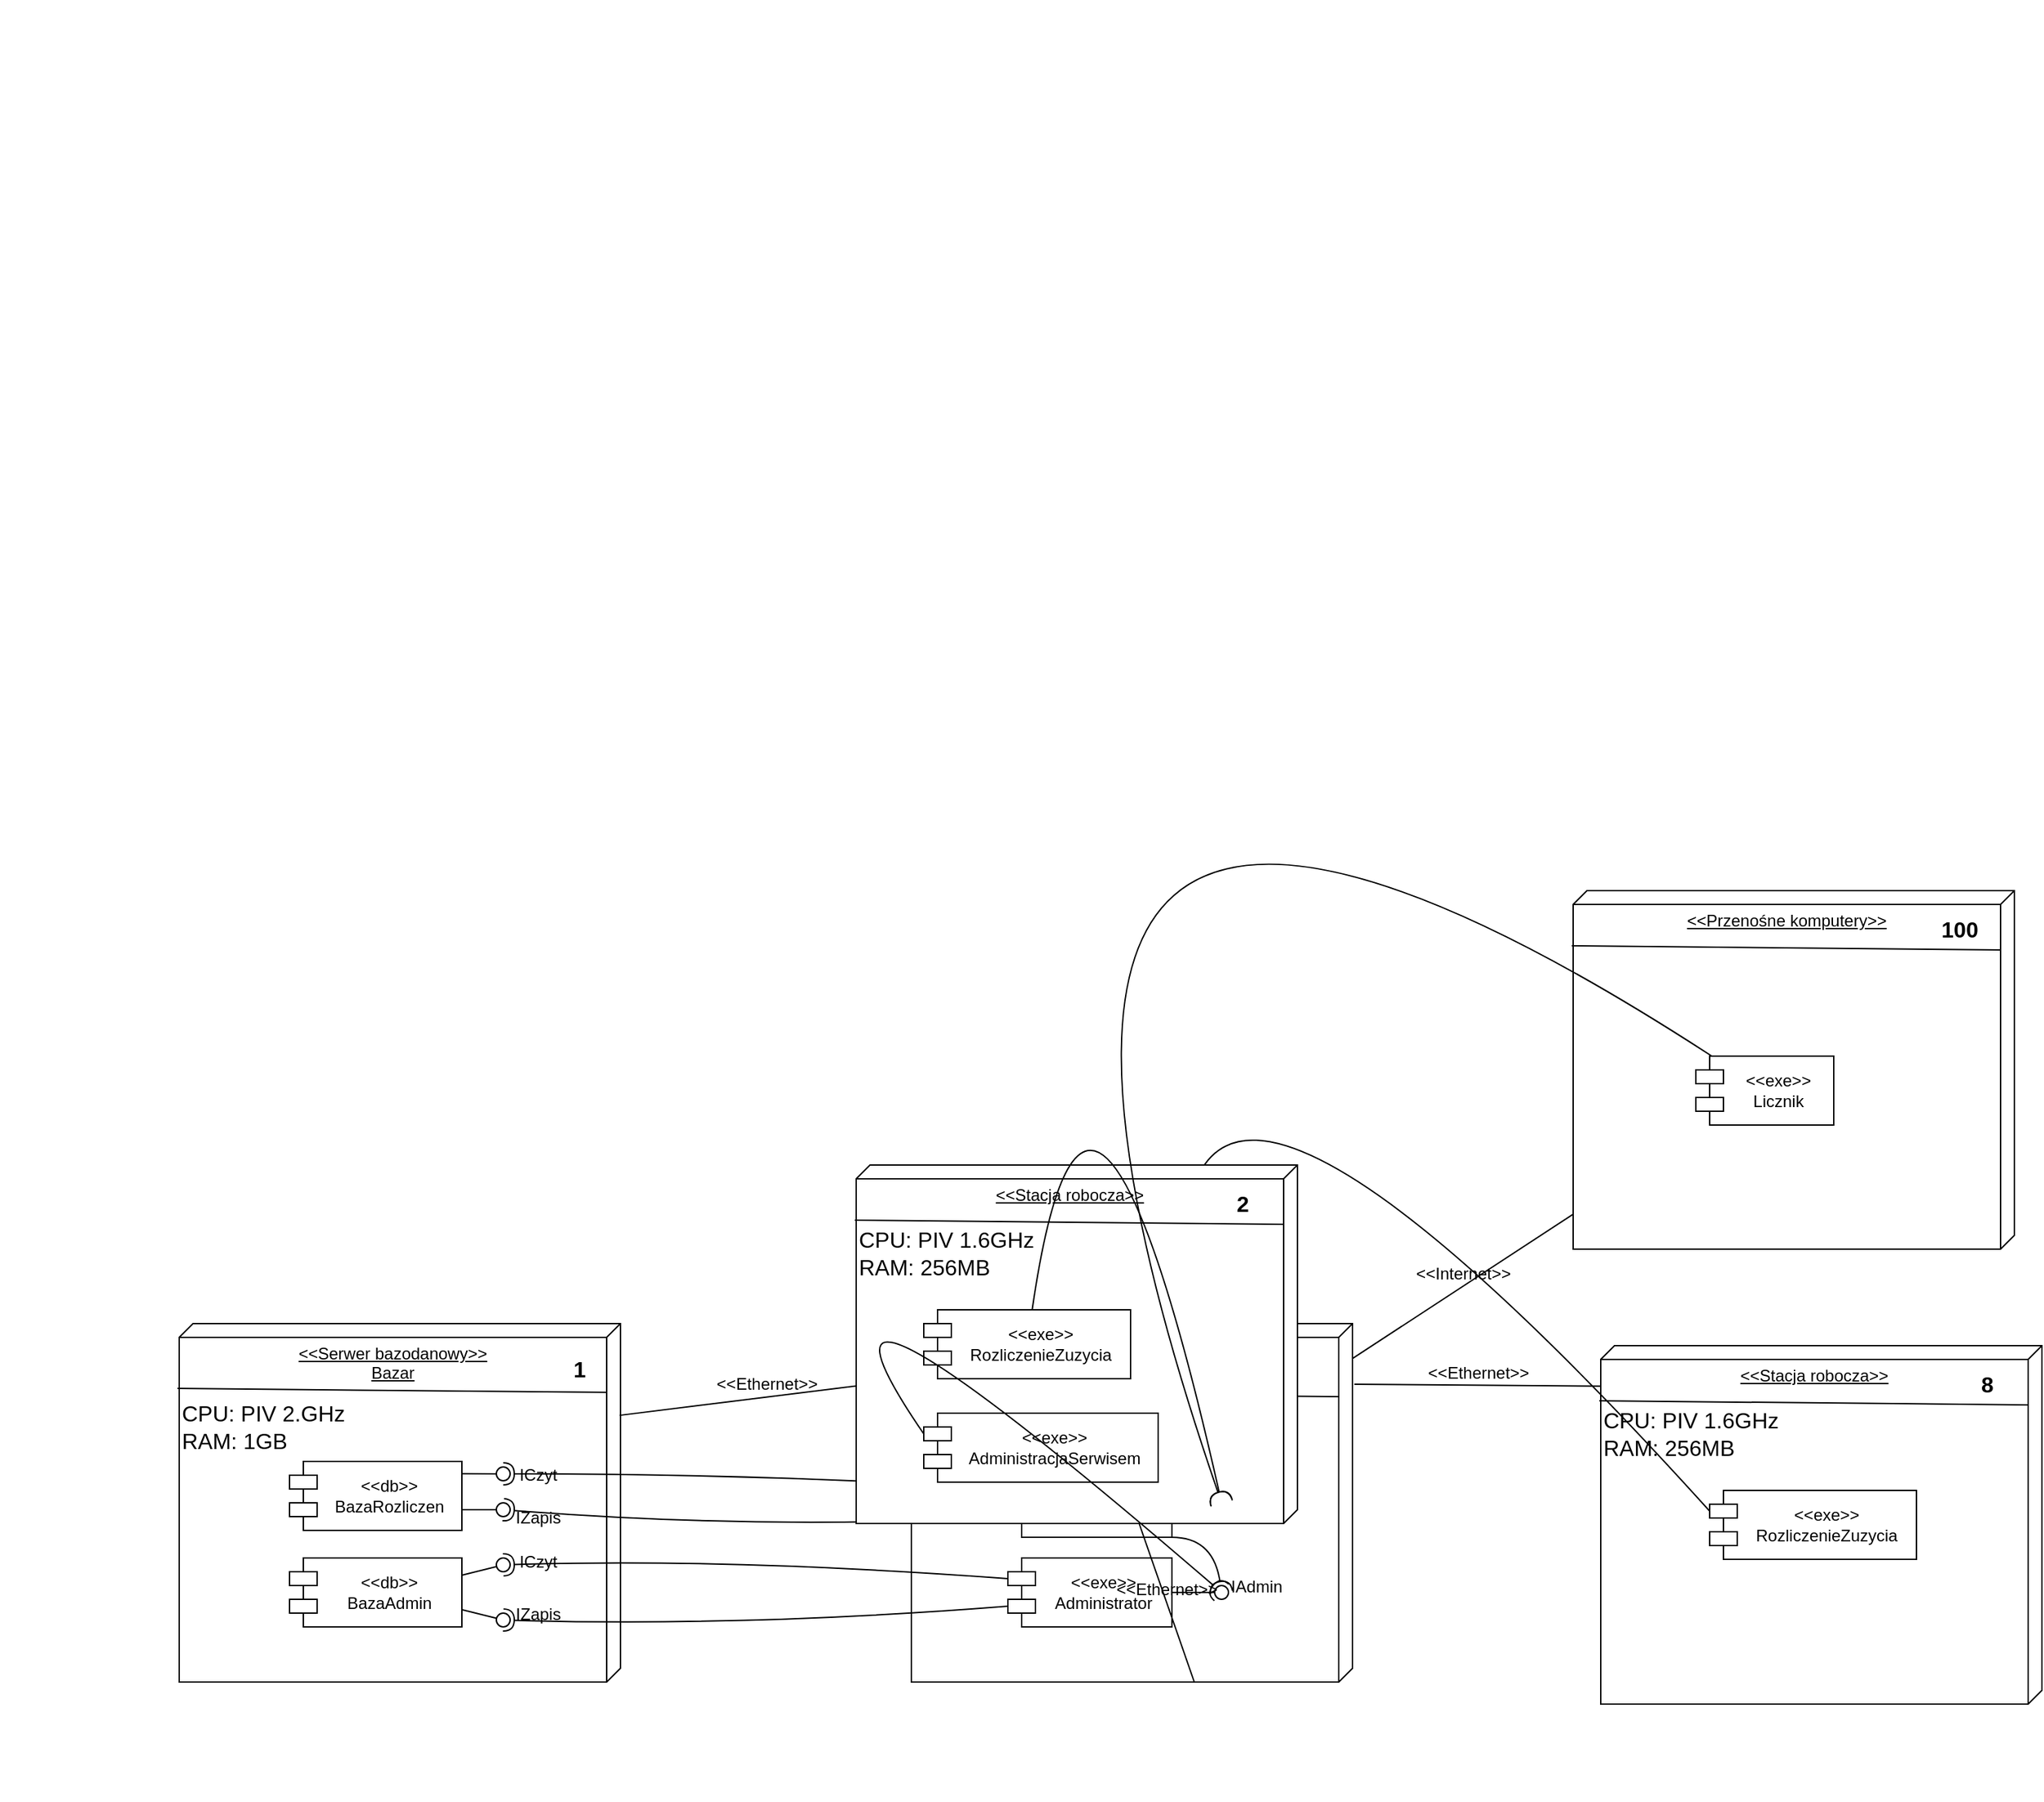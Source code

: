 <mxfile version="24.2.8" type="github">
  <diagram name="Strona-1" id="SIlepOrROydeyQzBnZ1K">
    <mxGraphModel dx="3704" dy="1383" grid="1" gridSize="10" guides="1" tooltips="1" connect="1" arrows="1" fold="1" page="1" pageScale="1" pageWidth="1169" pageHeight="827" math="0" shadow="0">
      <root>
        <mxCell id="0" />
        <mxCell id="1" parent="0" />
        <mxCell id="Q0T3ycxygkGRaUMYLysI-21" value="" style="group;verticalAlign=middle;" parent="1" vertex="1" connectable="0">
          <mxGeometry x="220" y="1200" width="321" height="330" as="geometry" />
        </mxCell>
        <mxCell id="Z8a6H-OdUbg7-ciri4mV-35" value="" style="group" vertex="1" connectable="0" parent="Q0T3ycxygkGRaUMYLysI-21">
          <mxGeometry x="10" y="20" width="321" height="260" as="geometry" />
        </mxCell>
        <mxCell id="Q0T3ycxygkGRaUMYLysI-2" value="&amp;lt;&amp;lt;Serwer operacyjny&amp;gt;&amp;gt;&lt;div&gt;Opera&lt;/div&gt;" style="verticalAlign=top;align=center;spacingTop=8;spacingLeft=2;spacingRight=12;shape=cube;size=10;direction=south;fontStyle=4;html=1;whiteSpace=wrap;" parent="Z8a6H-OdUbg7-ciri4mV-35" vertex="1">
          <mxGeometry x="1" width="320" height="260" as="geometry" />
        </mxCell>
        <mxCell id="Q0T3ycxygkGRaUMYLysI-11" value="CPU: 2x Xeon 1.6GHz&lt;div&gt;RAM: 1GB&lt;/div&gt;" style="text;strokeColor=none;align=left;fillColor=none;html=1;verticalAlign=middle;whiteSpace=wrap;rounded=0;fontSize=16;" parent="Z8a6H-OdUbg7-ciri4mV-35" vertex="1">
          <mxGeometry x="1" y="60" width="310" height="30" as="geometry" />
        </mxCell>
        <mxCell id="Q0T3ycxygkGRaUMYLysI-19" value="" style="endArrow=none;html=1;rounded=0;fontSize=12;startSize=8;endSize=8;curved=1;exitX=0.181;exitY=1.004;exitDx=0;exitDy=0;exitPerimeter=0;entryX=0.192;entryY=0.031;entryDx=0;entryDy=0;entryPerimeter=0;" parent="Z8a6H-OdUbg7-ciri4mV-35" edge="1">
          <mxGeometry width="50" height="50" relative="1" as="geometry">
            <mxPoint y="50" as="sourcePoint" />
            <mxPoint x="311" y="53" as="targetPoint" />
          </mxGeometry>
        </mxCell>
        <mxCell id="Q0T3ycxygkGRaUMYLysI-77" value="&amp;lt;&amp;lt;exe&amp;gt;&amp;gt;&lt;div&gt;Administrator&lt;/div&gt;" style="shape=module;align=left;spacingLeft=20;align=center;verticalAlign=middle;whiteSpace=wrap;html=1;fontFamily=Helvetica;fontSize=12;fontColor=default;labelBackgroundColor=none;" parent="Z8a6H-OdUbg7-ciri4mV-35" vertex="1">
          <mxGeometry x="71" y="170" width="119" height="50" as="geometry" />
        </mxCell>
        <mxCell id="Q0T3ycxygkGRaUMYLysI-80" value="" style="ellipse;whiteSpace=wrap;html=1;align=center;aspect=fixed;fillColor=none;strokeColor=none;resizable=0;perimeter=centerPerimeter;rotatable=0;allowArrows=0;points=[];outlineConnect=1;fontFamily=Helvetica;fontSize=12;fontColor=default;labelBackgroundColor=none;" parent="Z8a6H-OdUbg7-ciri4mV-35" vertex="1">
          <mxGeometry x="221" y="125" width="10" height="10" as="geometry" />
        </mxCell>
        <mxCell id="Q0T3ycxygkGRaUMYLysI-79" value="IAdmin" style="rounded=0;orthogonalLoop=1;jettySize=auto;html=1;endArrow=oval;endFill=0;sketch=0;sourcePerimeterSpacing=0;targetPerimeterSpacing=0;endSize=10;strokeColor=default;align=center;verticalAlign=bottom;fontFamily=Helvetica;fontSize=12;fontColor=default;labelBackgroundColor=none;edgeStyle=none;curved=1;exitX=1;exitY=0.5;exitDx=0;exitDy=0;entryX=0.52;entryY=-0.071;entryDx=0;entryDy=0;entryPerimeter=0;" parent="Z8a6H-OdUbg7-ciri4mV-35" source="Q0T3ycxygkGRaUMYLysI-77" target="Z8a6H-OdUbg7-ciri4mV-40" edge="1">
          <mxGeometry x="1" y="-25" relative="1" as="geometry">
            <mxPoint x="221" y="125" as="sourcePoint" />
            <mxPoint x="25" y="-20" as="offset" />
          </mxGeometry>
        </mxCell>
        <mxCell id="Z8a6H-OdUbg7-ciri4mV-37" value="&amp;lt;&amp;lt;exe&amp;gt;&amp;gt;&lt;div&gt;Rozliczenia&lt;/div&gt;" style="shape=module;align=left;spacingLeft=20;align=center;verticalAlign=middle;whiteSpace=wrap;html=1;fontFamily=Helvetica;fontSize=12;fontColor=default;labelBackgroundColor=none;" vertex="1" parent="Z8a6H-OdUbg7-ciri4mV-35">
          <mxGeometry x="71" y="105" width="119" height="50" as="geometry" />
        </mxCell>
        <mxCell id="Z8a6H-OdUbg7-ciri4mV-40" value="" style="ellipse;whiteSpace=wrap;html=1;align=center;aspect=fixed;fillColor=none;strokeColor=none;resizable=0;perimeter=centerPerimeter;rotatable=0;allowArrows=0;points=[];outlineConnect=1;" vertex="1" parent="Z8a6H-OdUbg7-ciri4mV-35">
          <mxGeometry x="221" y="190" width="10" height="10" as="geometry" />
        </mxCell>
        <mxCell id="Z8a6H-OdUbg7-ciri4mV-41" value="" style="rounded=0;orthogonalLoop=1;jettySize=auto;html=1;endArrow=halfCircle;endFill=0;endSize=6;strokeWidth=1;sketch=0;fontSize=12;curved=1;entryX=0.735;entryY=0.783;entryDx=0;entryDy=0;entryPerimeter=0;exitX=1;exitY=1;exitDx=0;exitDy=0;" edge="1" target="Z8a6H-OdUbg7-ciri4mV-40" parent="Z8a6H-OdUbg7-ciri4mV-35" source="Z8a6H-OdUbg7-ciri4mV-37">
          <mxGeometry relative="1" as="geometry">
            <mxPoint x="246" y="160" as="sourcePoint" />
            <Array as="points">
              <mxPoint x="220" y="155" />
            </Array>
          </mxGeometry>
        </mxCell>
        <mxCell id="Z8a6H-OdUbg7-ciri4mV-42" value="" style="ellipse;whiteSpace=wrap;html=1;align=center;aspect=fixed;fillColor=none;strokeColor=none;resizable=0;perimeter=centerPerimeter;rotatable=0;allowArrows=0;points=[];outlineConnect=1;" vertex="1" parent="Z8a6H-OdUbg7-ciri4mV-35">
          <mxGeometry x="221" y="155" width="10" height="10" as="geometry" />
        </mxCell>
        <mxCell id="Z8a6H-OdUbg7-ciri4mV-52" value="IStany" style="rounded=0;orthogonalLoop=1;jettySize=auto;html=1;endArrow=oval;endFill=0;sketch=0;sourcePerimeterSpacing=0;targetPerimeterSpacing=0;endSize=10;exitX=1;exitY=0.5;exitDx=0;exitDy=0;" edge="1" target="Z8a6H-OdUbg7-ciri4mV-53" parent="Z8a6H-OdUbg7-ciri4mV-35" source="Z8a6H-OdUbg7-ciri4mV-37">
          <mxGeometry x="1" y="24" relative="1" as="geometry">
            <mxPoint x="206" y="130" as="sourcePoint" />
            <mxPoint x="24" y="24" as="offset" />
          </mxGeometry>
        </mxCell>
        <mxCell id="Z8a6H-OdUbg7-ciri4mV-53" value="" style="ellipse;whiteSpace=wrap;html=1;align=center;aspect=fixed;fillColor=none;strokeColor=none;resizable=0;perimeter=centerPerimeter;rotatable=0;allowArrows=0;points=[];outlineConnect=1;" vertex="1" parent="Z8a6H-OdUbg7-ciri4mV-35">
          <mxGeometry x="221" y="125" width="10" height="10" as="geometry" />
        </mxCell>
        <mxCell id="Q0T3ycxygkGRaUMYLysI-37" value="&lt;font style=&quot;font-size: 16px;&quot;&gt;1&lt;/font&gt;" style="text;align=center;fontStyle=1;verticalAlign=middle;spacingLeft=3;spacingRight=3;strokeColor=none;rotatable=0;points=[[0,0.5],[1,0.5]];portConstraint=eastwest;html=1;fontFamily=Helvetica;fontSize=12;fontColor=default;labelBackgroundColor=none;" parent="Z8a6H-OdUbg7-ciri4mV-35" vertex="1">
          <mxGeometry x="231" y="20" width="80" height="26" as="geometry" />
        </mxCell>
        <mxCell id="Q0T3ycxygkGRaUMYLysI-20" value="" style="group" parent="1" vertex="1" connectable="0">
          <mxGeometry x="-300" y="1220" width="330" height="260" as="geometry" />
        </mxCell>
        <mxCell id="Q0T3ycxygkGRaUMYLysI-12" value="&amp;lt;&amp;lt;Serwer bazodanowy&amp;gt;&amp;gt;&lt;div&gt;Bazar&lt;/div&gt;" style="verticalAlign=top;align=center;spacingTop=8;spacingLeft=2;spacingRight=12;shape=cube;size=10;direction=south;fontStyle=4;html=1;whiteSpace=wrap;" parent="Q0T3ycxygkGRaUMYLysI-20" vertex="1">
          <mxGeometry width="320" height="260" as="geometry" />
        </mxCell>
        <mxCell id="Q0T3ycxygkGRaUMYLysI-14" value="CPU: PIV 2.GHz&lt;div&gt;RAM: 1GB&lt;/div&gt;" style="text;strokeColor=none;align=left;fillColor=none;html=1;verticalAlign=middle;whiteSpace=wrap;rounded=0;fontSize=16;" parent="Q0T3ycxygkGRaUMYLysI-20" vertex="1">
          <mxGeometry y="60" width="310" height="30" as="geometry" />
        </mxCell>
        <mxCell id="Q0T3ycxygkGRaUMYLysI-18" value="" style="endArrow=none;html=1;rounded=0;fontSize=12;startSize=8;endSize=8;curved=1;exitX=0.181;exitY=1.004;exitDx=0;exitDy=0;exitPerimeter=0;entryX=0.192;entryY=0.031;entryDx=0;entryDy=0;entryPerimeter=0;" parent="Q0T3ycxygkGRaUMYLysI-20" source="Q0T3ycxygkGRaUMYLysI-12" target="Q0T3ycxygkGRaUMYLysI-12" edge="1">
          <mxGeometry width="50" height="50" relative="1" as="geometry">
            <mxPoint x="10" as="sourcePoint" />
            <mxPoint x="60" y="-50" as="targetPoint" />
          </mxGeometry>
        </mxCell>
        <mxCell id="Q0T3ycxygkGRaUMYLysI-38" value="&lt;font style=&quot;font-size: 16px;&quot;&gt;1&lt;/font&gt;" style="text;align=center;fontStyle=1;verticalAlign=middle;spacingLeft=3;spacingRight=3;strokeColor=none;rotatable=0;points=[[0,0.5],[1,0.5]];portConstraint=eastwest;html=1;fontFamily=Helvetica;fontSize=12;fontColor=default;labelBackgroundColor=none;" parent="Q0T3ycxygkGRaUMYLysI-20" vertex="1">
          <mxGeometry x="250" y="20" width="80" height="26" as="geometry" />
        </mxCell>
        <mxCell id="Q0T3ycxygkGRaUMYLysI-47" value="&amp;lt;&amp;lt;db&amp;gt;&amp;gt;&lt;div&gt;BazaRozliczen&lt;/div&gt;" style="shape=module;align=left;spacingLeft=20;align=center;verticalAlign=middle;whiteSpace=wrap;html=1;fontFamily=Helvetica;fontSize=12;fontColor=default;labelBackgroundColor=none;" parent="Q0T3ycxygkGRaUMYLysI-20" vertex="1">
          <mxGeometry x="80" y="100" width="125" height="50" as="geometry" />
        </mxCell>
        <mxCell id="Q0T3ycxygkGRaUMYLysI-54" value="&amp;lt;&amp;lt;db&amp;gt;&amp;gt;&lt;div&gt;BazaAdmin&lt;/div&gt;" style="shape=module;align=left;spacingLeft=20;align=center;verticalAlign=middle;whiteSpace=wrap;html=1;fontFamily=Helvetica;fontSize=12;fontColor=default;labelBackgroundColor=none;" parent="Q0T3ycxygkGRaUMYLysI-20" vertex="1">
          <mxGeometry x="80" y="170" width="125" height="50" as="geometry" />
        </mxCell>
        <mxCell id="Q0T3ycxygkGRaUMYLysI-57" value="" style="ellipse;whiteSpace=wrap;html=1;align=center;aspect=fixed;fillColor=none;strokeColor=none;resizable=0;perimeter=centerPerimeter;rotatable=0;allowArrows=0;points=[];outlineConnect=1;fontFamily=Helvetica;fontSize=12;fontColor=default;labelBackgroundColor=none;" parent="Q0T3ycxygkGRaUMYLysI-20" vertex="1">
          <mxGeometry x="235" y="103" width="10" height="10" as="geometry" />
        </mxCell>
        <mxCell id="Q0T3ycxygkGRaUMYLysI-60" value="" style="ellipse;whiteSpace=wrap;html=1;align=center;aspect=fixed;fillColor=none;strokeColor=none;resizable=0;perimeter=centerPerimeter;rotatable=0;allowArrows=0;points=[];outlineConnect=1;fontFamily=Helvetica;fontSize=12;fontColor=default;labelBackgroundColor=none;" parent="Q0T3ycxygkGRaUMYLysI-20" vertex="1">
          <mxGeometry x="245" y="140" width="10" height="10" as="geometry" />
        </mxCell>
        <mxCell id="Q0T3ycxygkGRaUMYLysI-62" value="ICzyt" style="rounded=0;orthogonalLoop=1;jettySize=auto;html=1;endArrow=oval;endFill=0;sketch=0;sourcePerimeterSpacing=0;targetPerimeterSpacing=0;endSize=10;strokeColor=default;align=center;verticalAlign=bottom;fontFamily=Helvetica;fontSize=12;fontColor=default;labelBackgroundColor=none;edgeStyle=none;curved=1;exitX=1;exitY=0.25;exitDx=0;exitDy=0;" parent="Q0T3ycxygkGRaUMYLysI-20" source="Q0T3ycxygkGRaUMYLysI-54" target="Q0T3ycxygkGRaUMYLysI-63" edge="1">
          <mxGeometry x="1" y="-26" relative="1" as="geometry">
            <mxPoint x="215" y="185" as="sourcePoint" />
            <mxPoint x="19" y="-18" as="offset" />
          </mxGeometry>
        </mxCell>
        <mxCell id="Q0T3ycxygkGRaUMYLysI-63" value="" style="ellipse;whiteSpace=wrap;html=1;align=center;aspect=fixed;fillColor=none;strokeColor=none;resizable=0;perimeter=centerPerimeter;rotatable=0;allowArrows=0;points=[];outlineConnect=1;fontFamily=Helvetica;fontSize=12;fontColor=default;labelBackgroundColor=none;" parent="Q0T3ycxygkGRaUMYLysI-20" vertex="1">
          <mxGeometry x="230" y="170" width="10" height="10" as="geometry" />
        </mxCell>
        <mxCell id="Q0T3ycxygkGRaUMYLysI-65" value="IZapis" style="rounded=0;orthogonalLoop=1;jettySize=auto;html=1;endArrow=oval;endFill=0;sketch=0;sourcePerimeterSpacing=0;targetPerimeterSpacing=0;endSize=10;strokeColor=default;align=center;verticalAlign=bottom;fontFamily=Helvetica;fontSize=12;fontColor=default;labelBackgroundColor=none;edgeStyle=none;curved=1;exitX=1;exitY=0.75;exitDx=0;exitDy=0;" parent="Q0T3ycxygkGRaUMYLysI-20" source="Q0T3ycxygkGRaUMYLysI-54" target="Q0T3ycxygkGRaUMYLysI-66" edge="1">
          <mxGeometry x="1" y="25" relative="1" as="geometry">
            <mxPoint x="215" y="205" as="sourcePoint" />
            <mxPoint x="19" y="29" as="offset" />
          </mxGeometry>
        </mxCell>
        <mxCell id="Q0T3ycxygkGRaUMYLysI-66" value="" style="ellipse;whiteSpace=wrap;html=1;align=center;aspect=fixed;fillColor=none;strokeColor=none;resizable=0;perimeter=centerPerimeter;rotatable=0;allowArrows=0;points=[];outlineConnect=1;fontFamily=Helvetica;fontSize=12;fontColor=default;labelBackgroundColor=none;" parent="Q0T3ycxygkGRaUMYLysI-20" vertex="1">
          <mxGeometry x="230" y="210" width="10" height="10" as="geometry" />
        </mxCell>
        <mxCell id="Q0T3ycxygkGRaUMYLysI-69" value="" style="ellipse;whiteSpace=wrap;html=1;align=center;aspect=fixed;fillColor=none;strokeColor=none;resizable=0;perimeter=centerPerimeter;rotatable=0;allowArrows=0;points=[];outlineConnect=1;fontFamily=Helvetica;fontSize=12;fontColor=default;labelBackgroundColor=none;" parent="Q0T3ycxygkGRaUMYLysI-20" vertex="1">
          <mxGeometry x="235" y="103" width="10" height="10" as="geometry" />
        </mxCell>
        <mxCell id="Q0T3ycxygkGRaUMYLysI-70" value="" style="rounded=0;orthogonalLoop=1;jettySize=auto;html=1;endArrow=halfCircle;endFill=0;endSize=6;strokeWidth=1;sketch=0;strokeColor=default;align=center;verticalAlign=bottom;fontFamily=Helvetica;fontSize=12;fontColor=default;labelBackgroundColor=none;edgeStyle=none;curved=1;exitX=0;exitY=0;exitDx=0;exitDy=35;exitPerimeter=0;" parent="Q0T3ycxygkGRaUMYLysI-20" source="Z8a6H-OdUbg7-ciri4mV-37" edge="1">
          <mxGeometry relative="1" as="geometry">
            <mxPoint x="245" y="135" as="sourcePoint" />
            <mxPoint x="235" y="135" as="targetPoint" />
            <Array as="points">
              <mxPoint x="430" y="150" />
            </Array>
          </mxGeometry>
        </mxCell>
        <mxCell id="Q0T3ycxygkGRaUMYLysI-71" value="IZapis" style="rounded=0;orthogonalLoop=1;jettySize=auto;html=1;endArrow=oval;endFill=0;sketch=0;sourcePerimeterSpacing=0;targetPerimeterSpacing=0;endSize=10;strokeColor=default;align=center;verticalAlign=bottom;fontFamily=Helvetica;fontSize=12;fontColor=default;labelBackgroundColor=none;edgeStyle=none;curved=1;" parent="Q0T3ycxygkGRaUMYLysI-20" edge="1">
          <mxGeometry x="1" y="-29" relative="1" as="geometry">
            <mxPoint x="205" y="135" as="sourcePoint" />
            <mxPoint x="235" y="135" as="targetPoint" />
            <mxPoint x="25" y="-14" as="offset" />
          </mxGeometry>
        </mxCell>
        <mxCell id="Q0T3ycxygkGRaUMYLysI-75" value="ICzyt" style="rounded=0;orthogonalLoop=1;jettySize=auto;html=1;endArrow=oval;endFill=0;sketch=0;sourcePerimeterSpacing=0;targetPerimeterSpacing=0;endSize=10;strokeColor=default;align=center;verticalAlign=middle;fontFamily=Helvetica;fontSize=12;fontColor=default;labelBackgroundColor=none;edgeStyle=none;curved=1;exitX=0.999;exitY=0.178;exitDx=0;exitDy=0;exitPerimeter=0;" parent="Q0T3ycxygkGRaUMYLysI-20" source="Q0T3ycxygkGRaUMYLysI-47" edge="1">
          <mxGeometry x="1" y="-25" relative="1" as="geometry">
            <mxPoint x="210" y="109" as="sourcePoint" />
            <mxPoint x="235" y="109" as="targetPoint" />
            <mxPoint x="25" y="-24" as="offset" />
          </mxGeometry>
        </mxCell>
        <mxCell id="Q0T3ycxygkGRaUMYLysI-74" value="" style="rounded=0;orthogonalLoop=1;jettySize=auto;html=1;endArrow=halfCircle;endFill=0;endSize=6;strokeWidth=1;sketch=0;strokeColor=default;align=center;verticalAlign=bottom;fontFamily=Helvetica;fontSize=12;fontColor=default;labelBackgroundColor=none;edgeStyle=none;curved=1;exitX=0;exitY=0;exitDx=0;exitDy=15;exitPerimeter=0;" parent="Q0T3ycxygkGRaUMYLysI-20" edge="1" source="Z8a6H-OdUbg7-ciri4mV-37">
          <mxGeometry relative="1" as="geometry">
            <mxPoint x="255" y="109" as="sourcePoint" />
            <mxPoint x="235" y="109" as="targetPoint" />
            <Array as="points">
              <mxPoint x="430" y="109" />
            </Array>
          </mxGeometry>
        </mxCell>
        <mxCell id="Q0T3ycxygkGRaUMYLysI-22" value="&amp;lt;&amp;lt;Ethernet&amp;gt;&amp;gt;" style="edgeStyle=none;curved=1;rounded=0;orthogonalLoop=1;jettySize=auto;html=1;fontSize=12;startSize=8;endSize=8;endArrow=none;endFill=0;labelBackgroundColor=none;verticalAlign=bottom;entryX=0.154;entryY=0.994;entryDx=0;entryDy=0;entryPerimeter=0;exitX=0.256;exitY=0.002;exitDx=0;exitDy=0;exitPerimeter=0;" parent="1" source="Q0T3ycxygkGRaUMYLysI-12" target="Q0T3ycxygkGRaUMYLysI-2" edge="1">
          <mxGeometry relative="1" as="geometry" />
        </mxCell>
        <mxCell id="Q0T3ycxygkGRaUMYLysI-25" value="" style="group" parent="1" vertex="1" connectable="0">
          <mxGeometry x="730" y="1236" width="321" height="330" as="geometry" />
        </mxCell>
        <mxCell id="Q0T3ycxygkGRaUMYLysI-33" value="" style="group" parent="Q0T3ycxygkGRaUMYLysI-25" vertex="1" connectable="0">
          <mxGeometry width="321" height="260" as="geometry" />
        </mxCell>
        <mxCell id="Q0T3ycxygkGRaUMYLysI-26" value="&amp;lt;&amp;lt;Stacja robocza&amp;gt;&amp;gt;" style="verticalAlign=top;align=center;spacingTop=8;spacingLeft=2;spacingRight=12;shape=cube;size=10;direction=south;fontStyle=4;html=1;whiteSpace=wrap;" parent="Q0T3ycxygkGRaUMYLysI-33" vertex="1">
          <mxGeometry x="1" width="320" height="260" as="geometry" />
        </mxCell>
        <mxCell id="Q0T3ycxygkGRaUMYLysI-27" value="CPU: PIV 1.6GHz&lt;div&gt;RAM: 256MB&lt;/div&gt;" style="text;strokeColor=none;align=left;fillColor=none;html=1;verticalAlign=middle;whiteSpace=wrap;rounded=0;fontSize=16;" parent="Q0T3ycxygkGRaUMYLysI-33" vertex="1">
          <mxGeometry x="1" y="49" width="310" height="30" as="geometry" />
        </mxCell>
        <mxCell id="Q0T3ycxygkGRaUMYLysI-28" value="" style="endArrow=none;html=1;rounded=0;fontSize=12;startSize=8;endSize=8;curved=1;exitX=0.181;exitY=1.004;exitDx=0;exitDy=0;exitPerimeter=0;entryX=0.192;entryY=0.031;entryDx=0;entryDy=0;entryPerimeter=0;" parent="Q0T3ycxygkGRaUMYLysI-33" edge="1">
          <mxGeometry width="50" height="50" relative="1" as="geometry">
            <mxPoint y="40" as="sourcePoint" />
            <mxPoint x="311" y="43" as="targetPoint" />
          </mxGeometry>
        </mxCell>
        <mxCell id="Q0T3ycxygkGRaUMYLysI-36" value="&lt;font style=&quot;font-size: 16px;&quot;&gt;8&lt;/font&gt;" style="text;align=center;fontStyle=1;verticalAlign=middle;spacingLeft=3;spacingRight=3;strokeColor=none;rotatable=0;points=[[0,0.5],[1,0.5]];portConstraint=eastwest;html=1;fontFamily=Helvetica;fontSize=12;fontColor=default;labelBackgroundColor=none;" parent="Q0T3ycxygkGRaUMYLysI-33" vertex="1">
          <mxGeometry x="241" y="15" width="80" height="26" as="geometry" />
        </mxCell>
        <mxCell id="Z8a6H-OdUbg7-ciri4mV-47" value="&amp;lt;&amp;lt;exe&amp;gt;&amp;gt;&lt;div&gt;RozliczenieZuzycia&lt;/div&gt;" style="shape=module;align=left;spacingLeft=20;align=center;verticalAlign=middle;whiteSpace=wrap;html=1;fontFamily=Helvetica;fontSize=12;fontColor=default;labelBackgroundColor=none;" vertex="1" parent="Q0T3ycxygkGRaUMYLysI-33">
          <mxGeometry x="80" y="105" width="150" height="50" as="geometry" />
        </mxCell>
        <mxCell id="Q0T3ycxygkGRaUMYLysI-35" value="&amp;lt;&amp;lt;Ethernet&amp;gt;&amp;gt;" style="edgeStyle=none;curved=1;rounded=0;orthogonalLoop=1;jettySize=auto;html=1;strokeColor=default;align=center;verticalAlign=bottom;fontFamily=Helvetica;fontSize=12;fontColor=default;labelBackgroundColor=none;startSize=8;endArrow=none;endFill=0;endSize=8;exitX=0.169;exitY=-0.004;exitDx=0;exitDy=0;exitPerimeter=0;entryX=0.113;entryY=1;entryDx=0;entryDy=0;entryPerimeter=0;" parent="1" source="Q0T3ycxygkGRaUMYLysI-2" target="Q0T3ycxygkGRaUMYLysI-26" edge="1">
          <mxGeometry relative="1" as="geometry">
            <mxPoint x="550" y="1264.283" as="sourcePoint" />
            <mxPoint x="790" y="1259.997" as="targetPoint" />
          </mxGeometry>
        </mxCell>
        <mxCell id="Q0T3ycxygkGRaUMYLysI-40" value="" style="group" parent="1" vertex="1" connectable="0">
          <mxGeometry x="710" y="906" width="321" height="330" as="geometry" />
        </mxCell>
        <mxCell id="Q0T3ycxygkGRaUMYLysI-41" value="" style="group" parent="Q0T3ycxygkGRaUMYLysI-40" vertex="1" connectable="0">
          <mxGeometry width="321" height="260" as="geometry" />
        </mxCell>
        <mxCell id="Q0T3ycxygkGRaUMYLysI-42" value="&amp;lt;&amp;lt;Przenośne komputery&amp;gt;&amp;gt;" style="verticalAlign=top;align=center;spacingTop=8;spacingLeft=2;spacingRight=12;shape=cube;size=10;direction=south;fontStyle=4;html=1;whiteSpace=wrap;" parent="Q0T3ycxygkGRaUMYLysI-41" vertex="1">
          <mxGeometry x="1" width="320" height="260" as="geometry" />
        </mxCell>
        <mxCell id="Q0T3ycxygkGRaUMYLysI-44" value="" style="endArrow=none;html=1;rounded=0;fontSize=12;startSize=8;endSize=8;curved=1;exitX=0.181;exitY=1.004;exitDx=0;exitDy=0;exitPerimeter=0;entryX=0.192;entryY=0.031;entryDx=0;entryDy=0;entryPerimeter=0;" parent="Q0T3ycxygkGRaUMYLysI-41" edge="1">
          <mxGeometry width="50" height="50" relative="1" as="geometry">
            <mxPoint y="40" as="sourcePoint" />
            <mxPoint x="311" y="43" as="targetPoint" />
          </mxGeometry>
        </mxCell>
        <mxCell id="Q0T3ycxygkGRaUMYLysI-45" value="&lt;font style=&quot;font-size: 16px;&quot;&gt;100&lt;/font&gt;" style="text;align=center;fontStyle=1;verticalAlign=middle;spacingLeft=3;spacingRight=3;strokeColor=none;rotatable=0;points=[[0,0.5],[1,0.5]];portConstraint=eastwest;html=1;fontFamily=Helvetica;fontSize=12;fontColor=default;labelBackgroundColor=none;" parent="Q0T3ycxygkGRaUMYLysI-41" vertex="1">
          <mxGeometry x="241" y="15" width="80" height="26" as="geometry" />
        </mxCell>
        <mxCell id="Z8a6H-OdUbg7-ciri4mV-28" value="" style="ellipse;whiteSpace=wrap;html=1;align=center;aspect=fixed;fillColor=none;strokeColor=none;resizable=0;perimeter=centerPerimeter;rotatable=0;allowArrows=0;points=[];outlineConnect=1;" vertex="1" parent="Q0T3ycxygkGRaUMYLysI-41">
          <mxGeometry y="80" width="10" height="10" as="geometry" />
        </mxCell>
        <mxCell id="Z8a6H-OdUbg7-ciri4mV-68" value="&amp;lt;&amp;lt;exe&amp;gt;&amp;gt;&lt;div&gt;Licznik&lt;/div&gt;" style="shape=module;align=left;spacingLeft=20;align=center;verticalAlign=middle;whiteSpace=wrap;html=1;" vertex="1" parent="Q0T3ycxygkGRaUMYLysI-41">
          <mxGeometry x="90" y="120" width="100" height="50" as="geometry" />
        </mxCell>
        <mxCell id="Q0T3ycxygkGRaUMYLysI-46" value="&amp;lt;&amp;lt;Internet&amp;gt;&amp;gt;" style="edgeStyle=none;curved=1;rounded=0;orthogonalLoop=1;jettySize=auto;html=1;strokeColor=default;align=center;verticalAlign=bottom;fontFamily=Helvetica;fontSize=12;fontColor=default;labelBackgroundColor=none;startSize=8;endArrow=none;endFill=0;endSize=8;" parent="1" source="Q0T3ycxygkGRaUMYLysI-2" target="Q0T3ycxygkGRaUMYLysI-42" edge="1">
          <mxGeometry relative="1" as="geometry" />
        </mxCell>
        <mxCell id="Q0T3ycxygkGRaUMYLysI-61" value="" style="rounded=0;orthogonalLoop=1;jettySize=auto;html=1;endArrow=halfCircle;endFill=0;endSize=6;strokeWidth=1;sketch=0;strokeColor=default;align=center;verticalAlign=bottom;fontFamily=Helvetica;fontSize=12;fontColor=default;labelBackgroundColor=none;edgeStyle=none;curved=1;exitX=0;exitY=0;exitDx=0;exitDy=15;exitPerimeter=0;" parent="1" source="Q0T3ycxygkGRaUMYLysI-77" target="Q0T3ycxygkGRaUMYLysI-63" edge="1">
          <mxGeometry relative="1" as="geometry">
            <mxPoint x="-75" y="1375" as="sourcePoint" />
            <Array as="points">
              <mxPoint x="100" y="1390" />
            </Array>
          </mxGeometry>
        </mxCell>
        <mxCell id="Q0T3ycxygkGRaUMYLysI-64" value="" style="rounded=0;orthogonalLoop=1;jettySize=auto;html=1;endArrow=halfCircle;endFill=0;endSize=6;strokeWidth=1;sketch=0;strokeColor=default;align=center;verticalAlign=bottom;fontFamily=Helvetica;fontSize=12;fontColor=default;labelBackgroundColor=none;edgeStyle=none;curved=1;exitX=0;exitY=0;exitDx=0;exitDy=35;exitPerimeter=0;" parent="1" source="Q0T3ycxygkGRaUMYLysI-77" target="Q0T3ycxygkGRaUMYLysI-66" edge="1">
          <mxGeometry relative="1" as="geometry">
            <mxPoint x="-75" y="1395" as="sourcePoint" />
            <Array as="points">
              <mxPoint x="110" y="1440" />
            </Array>
          </mxGeometry>
        </mxCell>
        <mxCell id="Z8a6H-OdUbg7-ciri4mV-34" value="" style="ellipse;whiteSpace=wrap;html=1;align=center;aspect=fixed;fillColor=none;strokeColor=none;resizable=0;perimeter=centerPerimeter;rotatable=0;allowArrows=0;points=[];outlineConnect=1;" vertex="1" parent="1">
          <mxGeometry x="-430" y="322" width="10" height="10" as="geometry" />
        </mxCell>
        <mxCell id="Z8a6H-OdUbg7-ciri4mV-54" value="" style="rounded=0;orthogonalLoop=1;jettySize=auto;html=1;endArrow=halfCircle;endFill=0;endSize=6;strokeWidth=1;sketch=0;fontSize=12;curved=1;exitX=0;exitY=0;exitDx=0;exitDy=15;exitPerimeter=0;" edge="1" target="Z8a6H-OdUbg7-ciri4mV-53" parent="1" source="Z8a6H-OdUbg7-ciri4mV-47">
          <mxGeometry relative="1" as="geometry">
            <mxPoint x="280" y="835" as="sourcePoint" />
            <Array as="points">
              <mxPoint x="330" y="825" />
            </Array>
          </mxGeometry>
        </mxCell>
        <mxCell id="Z8a6H-OdUbg7-ciri4mV-55" value="" style="ellipse;whiteSpace=wrap;html=1;align=center;aspect=fixed;fillColor=none;strokeColor=none;resizable=0;perimeter=centerPerimeter;rotatable=0;allowArrows=0;points=[];outlineConnect=1;" vertex="1" parent="1">
          <mxGeometry x="255" y="830" width="10" height="10" as="geometry" />
        </mxCell>
        <mxCell id="Z8a6H-OdUbg7-ciri4mV-56" value="" style="group" vertex="1" connectable="0" parent="1">
          <mxGeometry x="190" y="1105" width="321" height="260" as="geometry" />
        </mxCell>
        <mxCell id="Z8a6H-OdUbg7-ciri4mV-57" value="&amp;lt;&amp;lt;Stacja robocza&amp;gt;&amp;gt;" style="verticalAlign=top;align=center;spacingTop=8;spacingLeft=2;spacingRight=12;shape=cube;size=10;direction=south;fontStyle=4;html=1;whiteSpace=wrap;" vertex="1" parent="Z8a6H-OdUbg7-ciri4mV-56">
          <mxGeometry x="1" width="320" height="260" as="geometry" />
        </mxCell>
        <mxCell id="Z8a6H-OdUbg7-ciri4mV-58" value="CPU: PIV 1.6GHz&lt;div&gt;RAM: 256MB&lt;/div&gt;" style="text;strokeColor=none;align=left;fillColor=none;html=1;verticalAlign=middle;whiteSpace=wrap;rounded=0;fontSize=16;" vertex="1" parent="Z8a6H-OdUbg7-ciri4mV-56">
          <mxGeometry x="1" y="49" width="310" height="30" as="geometry" />
        </mxCell>
        <mxCell id="Z8a6H-OdUbg7-ciri4mV-59" value="" style="endArrow=none;html=1;rounded=0;fontSize=12;startSize=8;endSize=8;curved=1;exitX=0.181;exitY=1.004;exitDx=0;exitDy=0;exitPerimeter=0;entryX=0.192;entryY=0.031;entryDx=0;entryDy=0;entryPerimeter=0;" edge="1" parent="Z8a6H-OdUbg7-ciri4mV-56">
          <mxGeometry width="50" height="50" relative="1" as="geometry">
            <mxPoint y="40" as="sourcePoint" />
            <mxPoint x="311" y="43" as="targetPoint" />
          </mxGeometry>
        </mxCell>
        <mxCell id="Z8a6H-OdUbg7-ciri4mV-60" value="&lt;font style=&quot;font-size: 16px;&quot;&gt;2&lt;/font&gt;" style="text;align=center;fontStyle=1;verticalAlign=middle;spacingLeft=3;spacingRight=3;strokeColor=none;rotatable=0;points=[[0,0.5],[1,0.5]];portConstraint=eastwest;html=1;fontFamily=Helvetica;fontSize=12;fontColor=default;labelBackgroundColor=none;" vertex="1" parent="Z8a6H-OdUbg7-ciri4mV-56">
          <mxGeometry x="241" y="15" width="80" height="26" as="geometry" />
        </mxCell>
        <mxCell id="Z8a6H-OdUbg7-ciri4mV-61" value="&amp;lt;&amp;lt;exe&amp;gt;&amp;gt;&lt;div&gt;RozliczenieZuzycia&lt;/div&gt;" style="shape=module;align=left;spacingLeft=20;align=center;verticalAlign=middle;whiteSpace=wrap;html=1;fontFamily=Helvetica;fontSize=12;fontColor=default;labelBackgroundColor=none;" vertex="1" parent="Z8a6H-OdUbg7-ciri4mV-56">
          <mxGeometry x="50" y="105" width="150" height="50" as="geometry" />
        </mxCell>
        <mxCell id="Z8a6H-OdUbg7-ciri4mV-65" value="&amp;lt;&amp;lt;exe&amp;gt;&amp;gt;&lt;div&gt;AdministracjaSerwisem&lt;/div&gt;" style="shape=module;align=left;spacingLeft=20;align=center;verticalAlign=middle;whiteSpace=wrap;html=1;fontFamily=Helvetica;fontSize=12;fontColor=default;labelBackgroundColor=none;" vertex="1" parent="Z8a6H-OdUbg7-ciri4mV-56">
          <mxGeometry x="50" y="180" width="170" height="50" as="geometry" />
        </mxCell>
        <mxCell id="Z8a6H-OdUbg7-ciri4mV-62" value="&amp;lt;&amp;lt;Ethernet&amp;gt;&amp;gt;" style="edgeStyle=none;curved=1;rounded=0;orthogonalLoop=1;jettySize=auto;html=1;strokeColor=default;align=center;verticalAlign=bottom;fontFamily=Helvetica;fontSize=12;fontColor=default;labelBackgroundColor=none;startSize=8;endArrow=none;endFill=0;endSize=8;" edge="1" parent="1" source="Q0T3ycxygkGRaUMYLysI-2" target="Z8a6H-OdUbg7-ciri4mV-57">
          <mxGeometry relative="1" as="geometry">
            <mxPoint x="190" y="169" as="sourcePoint" />
            <mxPoint x="428" y="164.997" as="targetPoint" />
          </mxGeometry>
        </mxCell>
        <mxCell id="Z8a6H-OdUbg7-ciri4mV-63" value="" style="rounded=0;orthogonalLoop=1;jettySize=auto;html=1;endArrow=halfCircle;endFill=0;endSize=6;strokeWidth=1;sketch=0;fontSize=12;curved=1;entryX=0.08;entryY=0.58;entryDx=0;entryDy=0;entryPerimeter=0;" edge="1" target="Z8a6H-OdUbg7-ciri4mV-53" parent="1" source="Z8a6H-OdUbg7-ciri4mV-61">
          <mxGeometry relative="1" as="geometry">
            <mxPoint x="186" y="189" as="sourcePoint" />
            <Array as="points">
              <mxPoint x="360" y="925" />
            </Array>
          </mxGeometry>
        </mxCell>
        <mxCell id="Z8a6H-OdUbg7-ciri4mV-64" value="" style="ellipse;whiteSpace=wrap;html=1;align=center;aspect=fixed;fillColor=none;strokeColor=none;resizable=0;perimeter=centerPerimeter;rotatable=0;allowArrows=0;points=[];outlineConnect=1;" vertex="1" parent="1">
          <mxGeometry x="491" y="689" width="10" height="10" as="geometry" />
        </mxCell>
        <mxCell id="Z8a6H-OdUbg7-ciri4mV-66" value="" style="rounded=0;orthogonalLoop=1;jettySize=auto;html=1;endArrow=halfCircle;endFill=0;endSize=6;strokeWidth=1;sketch=0;fontSize=12;curved=1;entryX=0.971;entryY=1.494;entryDx=0;entryDy=0;entryPerimeter=0;exitX=0;exitY=0;exitDx=0;exitDy=15;exitPerimeter=0;" edge="1" target="Z8a6H-OdUbg7-ciri4mV-40" parent="1" source="Z8a6H-OdUbg7-ciri4mV-65">
          <mxGeometry relative="1" as="geometry">
            <mxPoint x="295" y="265" as="sourcePoint" />
            <Array as="points">
              <mxPoint x="120" y="1125" />
            </Array>
          </mxGeometry>
        </mxCell>
        <mxCell id="Z8a6H-OdUbg7-ciri4mV-67" value="" style="ellipse;whiteSpace=wrap;html=1;align=center;aspect=fixed;fillColor=none;strokeColor=none;resizable=0;perimeter=centerPerimeter;rotatable=0;allowArrows=0;points=[];outlineConnect=1;" vertex="1" parent="1">
          <mxGeometry x="270" y="260" width="10" height="10" as="geometry" />
        </mxCell>
        <mxCell id="Z8a6H-OdUbg7-ciri4mV-69" value="" style="rounded=0;orthogonalLoop=1;jettySize=auto;html=1;endArrow=halfCircle;endFill=0;endSize=6;strokeWidth=1;sketch=0;fontSize=12;curved=1;entryX=0.218;entryY=0.465;entryDx=0;entryDy=0;entryPerimeter=0;" edge="1" target="Z8a6H-OdUbg7-ciri4mV-53" parent="1" source="Z8a6H-OdUbg7-ciri4mV-68">
          <mxGeometry relative="1" as="geometry">
            <mxPoint x="166" y="239" as="sourcePoint" />
            <Array as="points">
              <mxPoint x="210" y="635" />
            </Array>
          </mxGeometry>
        </mxCell>
        <mxCell id="Z8a6H-OdUbg7-ciri4mV-70" value="" style="ellipse;whiteSpace=wrap;html=1;align=center;aspect=fixed;fillColor=none;strokeColor=none;resizable=0;perimeter=centerPerimeter;rotatable=0;allowArrows=0;points=[];outlineConnect=1;" vertex="1" parent="1">
          <mxGeometry x="471" y="739" width="10" height="10" as="geometry" />
        </mxCell>
      </root>
    </mxGraphModel>
  </diagram>
</mxfile>
